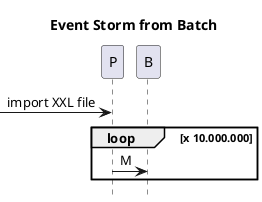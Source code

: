 @startuml
title Event Storm from Batch
hide footbox

->P:import XXL file
loop x 10.000.000
P->B: M
end

@enduml

